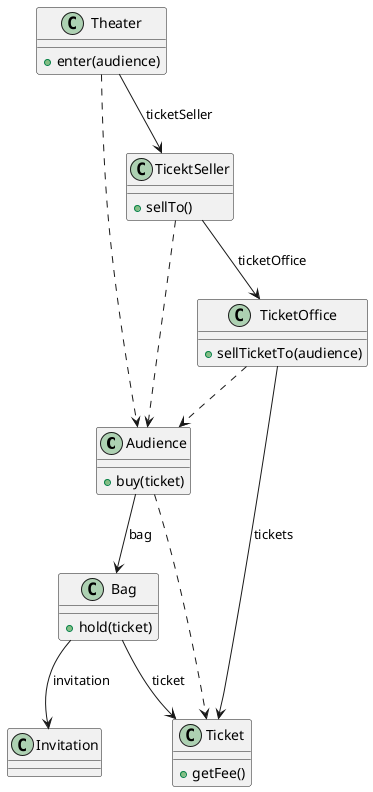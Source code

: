 @startuml
Audience --> Bag: bag
Audience ..> Ticket

Bag --> Invitation: invitation
Bag --> Ticket: ticket

TicektSeller --> TicketOffice: ticketOffice
TicektSeller ..> Audience

TicketOffice --> Ticket: tickets
TicketOffice ..> Audience

Theater --> TicektSeller: ticketSeller
Theater ..> Audience

class Audience {
  +buy(ticket)
}

class Bag {
  +hold(ticket)
}

class Invitation {
  
}

class Ticket {
  +getFee()
}

class TicektSeller {
  +sellTo()
}

class TicketOffice {
  +sellTicketTo(audience)
}

class Theater {
  +enter(audience)
}
@enduml